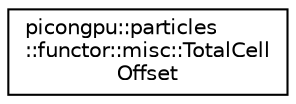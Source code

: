 digraph "Graphical Class Hierarchy"
{
 // LATEX_PDF_SIZE
  edge [fontname="Helvetica",fontsize="10",labelfontname="Helvetica",labelfontsize="10"];
  node [fontname="Helvetica",fontsize="10",shape=record];
  rankdir="LR";
  Node0 [label="picongpu::particles\l::functor::misc::TotalCell\lOffset",height=0.2,width=0.4,color="black", fillcolor="white", style="filled",URL="$structpicongpu_1_1particles_1_1functor_1_1misc_1_1_total_cell_offset.html",tooltip=" "];
}
